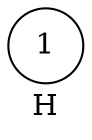 graph H {
    splines=true
    overlap=false
    edge [len=2]
    node [shape=circle]
    label="H"
    1 
}
